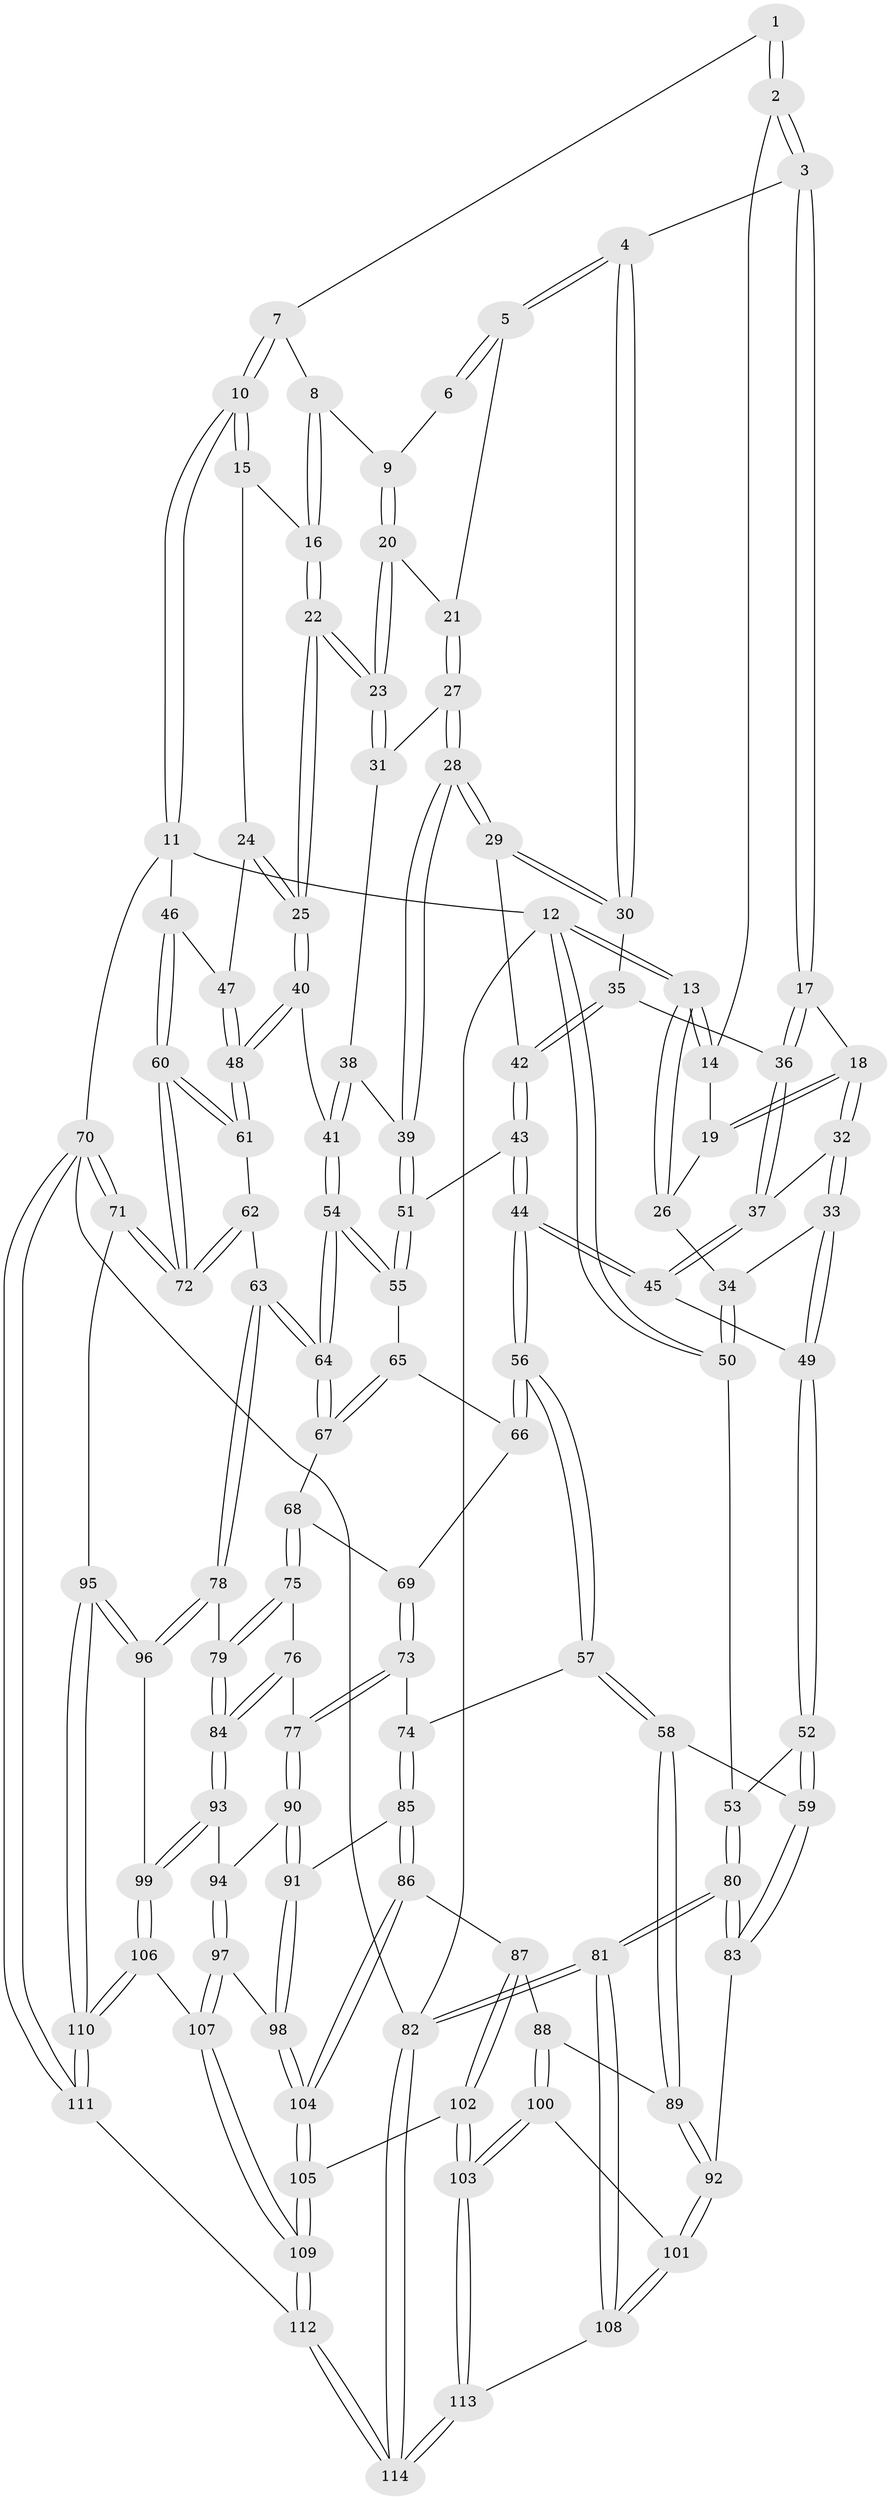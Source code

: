// Generated by graph-tools (version 1.1) at 2025/01/03/09/25 05:01:25]
// undirected, 114 vertices, 282 edges
graph export_dot {
graph [start="1"]
  node [color=gray90,style=filled];
  1 [pos="+0.7555227581672153+0"];
  2 [pos="+0.4510964347660312+0"];
  3 [pos="+0.43606141665072784+0"];
  4 [pos="+0.6133670405120437+0.11544483415134779"];
  5 [pos="+0.7059155198336654+0.08560653386787383"];
  6 [pos="+0.7553289181150564+0"];
  7 [pos="+1+0"];
  8 [pos="+0.866039061164121+0.06858875640236028"];
  9 [pos="+0.8231850219288573+0.06477487424257689"];
  10 [pos="+1+0"];
  11 [pos="+1+0"];
  12 [pos="+0+0"];
  13 [pos="+0+0"];
  14 [pos="+0.1606909955894662+0"];
  15 [pos="+0.9409316346034297+0.040215394662662225"];
  16 [pos="+0.8871456184834016+0.09100189194780206"];
  17 [pos="+0.42002123584958395+0.02866722051298661"];
  18 [pos="+0.36784768926022104+0.05342614987888893"];
  19 [pos="+0.16747822763430578+0.06906635088503256"];
  20 [pos="+0.8077271627231719+0.12010485080630066"];
  21 [pos="+0.7181366396820036+0.10007421625697685"];
  22 [pos="+0.8709009889986192+0.18196453626048242"];
  23 [pos="+0.8519483722820597+0.1746528697665437"];
  24 [pos="+0.9028817008140699+0.19771301033132577"];
  25 [pos="+0.8919429519300422+0.19977098226591902"];
  26 [pos="+0.14892766882101605+0.09631856312955511"];
  27 [pos="+0.7183850917573459+0.16165612352841638"];
  28 [pos="+0.6369209397628427+0.2482307565947747"];
  29 [pos="+0.635883622281629+0.24699322223451473"];
  30 [pos="+0.6143983154108812+0.2073172705025153"];
  31 [pos="+0.7686342583707159+0.20539287872988407"];
  32 [pos="+0.24355797083296502+0.17780037914922367"];
  33 [pos="+0.15660307836577317+0.21612635923481183"];
  34 [pos="+0.10620953002557279+0.17727330662246515"];
  35 [pos="+0.45276384979303474+0.1793587893320125"];
  36 [pos="+0.4312995235077653+0.15849871351882344"];
  37 [pos="+0.3697049845476658+0.23770644073469904"];
  38 [pos="+0.7619280167087059+0.2186533020719431"];
  39 [pos="+0.6565336098786337+0.3053622050795463"];
  40 [pos="+0.8474708098443363+0.36548343314548326"];
  41 [pos="+0.844827060015721+0.3663748410154917"];
  42 [pos="+0.48769000840251325+0.2508931586561238"];
  43 [pos="+0.5000134161766052+0.3474369671035043"];
  44 [pos="+0.39481142419439785+0.4156630918084727"];
  45 [pos="+0.32611939519386746+0.35416133275469186"];
  46 [pos="+1+0.11626714059159039"];
  47 [pos="+0.9857375811501768+0.18902155598862663"];
  48 [pos="+0.9436689746681348+0.40006413223200055"];
  49 [pos="+0.21391617537807792+0.3437640830588133"];
  50 [pos="+0+0.16617272428811458"];
  51 [pos="+0.6585908356941392+0.35654139392589784"];
  52 [pos="+0.1573216274453578+0.4152345533183547"];
  53 [pos="+0+0.3738897095806376"];
  54 [pos="+0.7925983103185334+0.3915659862799735"];
  55 [pos="+0.6589585222867352+0.3570370674422757"];
  56 [pos="+0.40228410360126876+0.46333377797822006"];
  57 [pos="+0.3899829679759358+0.5164052461940999"];
  58 [pos="+0.19562148663488563+0.5572538415274084"];
  59 [pos="+0.16373909526931904+0.5336503808868504"];
  60 [pos="+1+0.47395308271638087"];
  61 [pos="+0.9517569402541978+0.4039500581392039"];
  62 [pos="+0.8691354292024722+0.5558071371334564"];
  63 [pos="+0.7951126992686528+0.5648363644072368"];
  64 [pos="+0.7921521389336166+0.5550876559564193"];
  65 [pos="+0.6448815538621309+0.39505604773936287"];
  66 [pos="+0.5088033575869665+0.47875314686663073"];
  67 [pos="+0.6320095871600799+0.5032796879012091"];
  68 [pos="+0.6290243715465978+0.5081079585735285"];
  69 [pos="+0.5530429786464999+0.5137478941779484"];
  70 [pos="+1+1"];
  71 [pos="+1+0.7638118652662079"];
  72 [pos="+1+0.6304601145482314"];
  73 [pos="+0.5325838455617838+0.5736390781958924"];
  74 [pos="+0.39347788566355285+0.5270533941342859"];
  75 [pos="+0.628358187061616+0.5232698894261733"];
  76 [pos="+0.5942563371448744+0.5918801794902582"];
  77 [pos="+0.558265030675874+0.609282882933318"];
  78 [pos="+0.7917951546880935+0.5764880728842354"];
  79 [pos="+0.7231802843254718+0.6426126132586304"];
  80 [pos="+0+0.5993434821079715"];
  81 [pos="+0+1"];
  82 [pos="+0+1"];
  83 [pos="+0.0021131832661952193+0.6127344469628904"];
  84 [pos="+0.711094623395025+0.6633836544741244"];
  85 [pos="+0.39759785230649286+0.6584769884424034"];
  86 [pos="+0.39490297966836824+0.6622937863171354"];
  87 [pos="+0.28517750491206856+0.6888610210982239"];
  88 [pos="+0.2684084152382243+0.6875695624865364"];
  89 [pos="+0.22559173849483644+0.6655851657193581"];
  90 [pos="+0.545430310525407+0.6462449795982657"];
  91 [pos="+0.4818809339009393+0.6678833703115672"];
  92 [pos="+0.12695509077360803+0.7407444022264542"];
  93 [pos="+0.7054586820256505+0.6890375504944964"];
  94 [pos="+0.578187740089306+0.680359931186475"];
  95 [pos="+1+0.7764012481575316"];
  96 [pos="+0.9499512116665979+0.7627538335561621"];
  97 [pos="+0.5562267034299289+0.8007592374277005"];
  98 [pos="+0.5427500616466352+0.7978922808653388"];
  99 [pos="+0.729991482066177+0.8067836341048307"];
  100 [pos="+0.22919254361893243+0.8457189339359817"];
  101 [pos="+0.12195213068542961+0.8405941710352948"];
  102 [pos="+0.34190455492368294+0.8924549691167094"];
  103 [pos="+0.33788554487877953+0.8949441577912236"];
  104 [pos="+0.41590826402154224+0.8167055886977684"];
  105 [pos="+0.37291810552922+0.8807493397079382"];
  106 [pos="+0.7262120025330685+0.8124415614309147"];
  107 [pos="+0.5754495530479274+0.814415339394293"];
  108 [pos="+0.07554538889901809+0.8837027667021512"];
  109 [pos="+0.5300713883308382+0.9787369795237305"];
  110 [pos="+0.7387554383823742+1"];
  111 [pos="+0.716523278497198+1"];
  112 [pos="+0.6319966038894794+1"];
  113 [pos="+0.2911940431279794+1"];
  114 [pos="+0.28904401757644704+1"];
  1 -- 2;
  1 -- 2;
  1 -- 7;
  2 -- 3;
  2 -- 3;
  2 -- 14;
  3 -- 4;
  3 -- 17;
  3 -- 17;
  4 -- 5;
  4 -- 5;
  4 -- 30;
  4 -- 30;
  5 -- 6;
  5 -- 6;
  5 -- 21;
  6 -- 9;
  7 -- 8;
  7 -- 10;
  7 -- 10;
  8 -- 9;
  8 -- 16;
  8 -- 16;
  9 -- 20;
  9 -- 20;
  10 -- 11;
  10 -- 11;
  10 -- 15;
  10 -- 15;
  11 -- 12;
  11 -- 46;
  11 -- 70;
  12 -- 13;
  12 -- 13;
  12 -- 50;
  12 -- 50;
  12 -- 82;
  13 -- 14;
  13 -- 14;
  13 -- 26;
  13 -- 26;
  14 -- 19;
  15 -- 16;
  15 -- 24;
  16 -- 22;
  16 -- 22;
  17 -- 18;
  17 -- 36;
  17 -- 36;
  18 -- 19;
  18 -- 19;
  18 -- 32;
  18 -- 32;
  19 -- 26;
  20 -- 21;
  20 -- 23;
  20 -- 23;
  21 -- 27;
  21 -- 27;
  22 -- 23;
  22 -- 23;
  22 -- 25;
  22 -- 25;
  23 -- 31;
  23 -- 31;
  24 -- 25;
  24 -- 25;
  24 -- 47;
  25 -- 40;
  25 -- 40;
  26 -- 34;
  27 -- 28;
  27 -- 28;
  27 -- 31;
  28 -- 29;
  28 -- 29;
  28 -- 39;
  28 -- 39;
  29 -- 30;
  29 -- 30;
  29 -- 42;
  30 -- 35;
  31 -- 38;
  32 -- 33;
  32 -- 33;
  32 -- 37;
  33 -- 34;
  33 -- 49;
  33 -- 49;
  34 -- 50;
  34 -- 50;
  35 -- 36;
  35 -- 42;
  35 -- 42;
  36 -- 37;
  36 -- 37;
  37 -- 45;
  37 -- 45;
  38 -- 39;
  38 -- 41;
  38 -- 41;
  39 -- 51;
  39 -- 51;
  40 -- 41;
  40 -- 48;
  40 -- 48;
  41 -- 54;
  41 -- 54;
  42 -- 43;
  42 -- 43;
  43 -- 44;
  43 -- 44;
  43 -- 51;
  44 -- 45;
  44 -- 45;
  44 -- 56;
  44 -- 56;
  45 -- 49;
  46 -- 47;
  46 -- 60;
  46 -- 60;
  47 -- 48;
  47 -- 48;
  48 -- 61;
  48 -- 61;
  49 -- 52;
  49 -- 52;
  50 -- 53;
  51 -- 55;
  51 -- 55;
  52 -- 53;
  52 -- 59;
  52 -- 59;
  53 -- 80;
  53 -- 80;
  54 -- 55;
  54 -- 55;
  54 -- 64;
  54 -- 64;
  55 -- 65;
  56 -- 57;
  56 -- 57;
  56 -- 66;
  56 -- 66;
  57 -- 58;
  57 -- 58;
  57 -- 74;
  58 -- 59;
  58 -- 89;
  58 -- 89;
  59 -- 83;
  59 -- 83;
  60 -- 61;
  60 -- 61;
  60 -- 72;
  60 -- 72;
  61 -- 62;
  62 -- 63;
  62 -- 72;
  62 -- 72;
  63 -- 64;
  63 -- 64;
  63 -- 78;
  63 -- 78;
  64 -- 67;
  64 -- 67;
  65 -- 66;
  65 -- 67;
  65 -- 67;
  66 -- 69;
  67 -- 68;
  68 -- 69;
  68 -- 75;
  68 -- 75;
  69 -- 73;
  69 -- 73;
  70 -- 71;
  70 -- 71;
  70 -- 111;
  70 -- 111;
  70 -- 82;
  71 -- 72;
  71 -- 72;
  71 -- 95;
  73 -- 74;
  73 -- 77;
  73 -- 77;
  74 -- 85;
  74 -- 85;
  75 -- 76;
  75 -- 79;
  75 -- 79;
  76 -- 77;
  76 -- 84;
  76 -- 84;
  77 -- 90;
  77 -- 90;
  78 -- 79;
  78 -- 96;
  78 -- 96;
  79 -- 84;
  79 -- 84;
  80 -- 81;
  80 -- 81;
  80 -- 83;
  80 -- 83;
  81 -- 82;
  81 -- 82;
  81 -- 108;
  81 -- 108;
  82 -- 114;
  82 -- 114;
  83 -- 92;
  84 -- 93;
  84 -- 93;
  85 -- 86;
  85 -- 86;
  85 -- 91;
  86 -- 87;
  86 -- 104;
  86 -- 104;
  87 -- 88;
  87 -- 102;
  87 -- 102;
  88 -- 89;
  88 -- 100;
  88 -- 100;
  89 -- 92;
  89 -- 92;
  90 -- 91;
  90 -- 91;
  90 -- 94;
  91 -- 98;
  91 -- 98;
  92 -- 101;
  92 -- 101;
  93 -- 94;
  93 -- 99;
  93 -- 99;
  94 -- 97;
  94 -- 97;
  95 -- 96;
  95 -- 96;
  95 -- 110;
  95 -- 110;
  96 -- 99;
  97 -- 98;
  97 -- 107;
  97 -- 107;
  98 -- 104;
  98 -- 104;
  99 -- 106;
  99 -- 106;
  100 -- 101;
  100 -- 103;
  100 -- 103;
  101 -- 108;
  101 -- 108;
  102 -- 103;
  102 -- 103;
  102 -- 105;
  103 -- 113;
  103 -- 113;
  104 -- 105;
  104 -- 105;
  105 -- 109;
  105 -- 109;
  106 -- 107;
  106 -- 110;
  106 -- 110;
  107 -- 109;
  107 -- 109;
  108 -- 113;
  109 -- 112;
  109 -- 112;
  110 -- 111;
  110 -- 111;
  111 -- 112;
  112 -- 114;
  112 -- 114;
  113 -- 114;
  113 -- 114;
}
